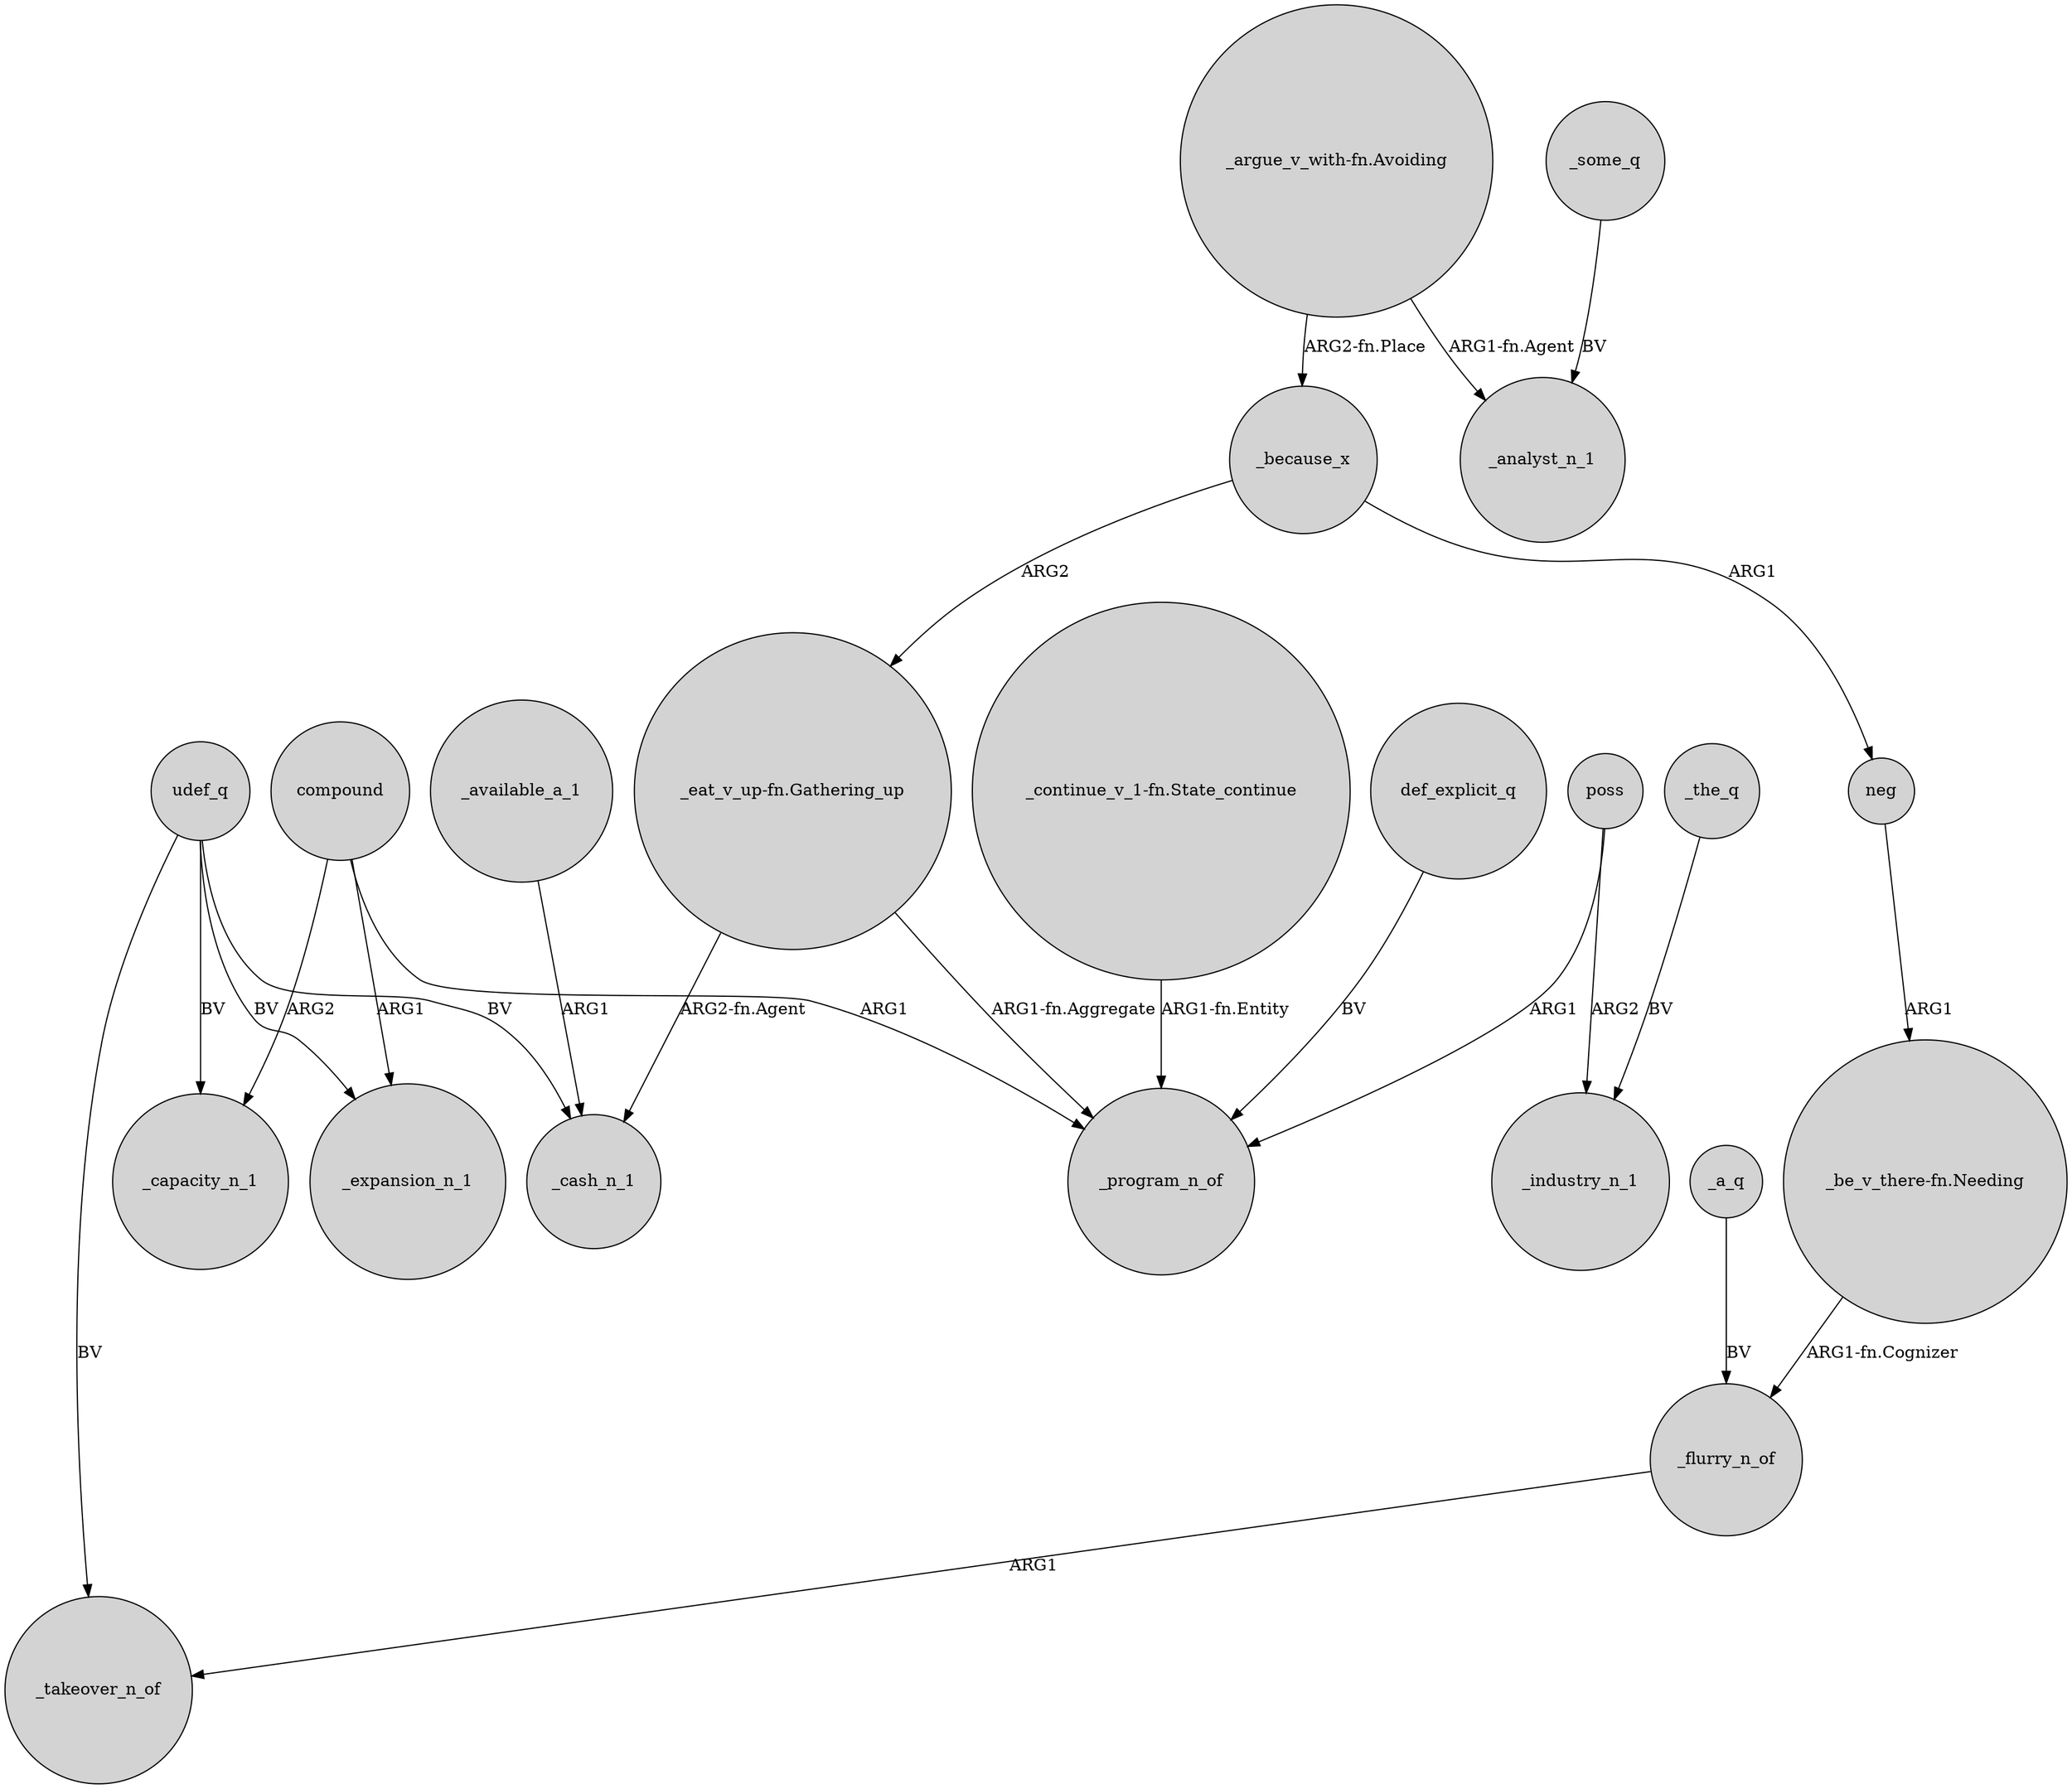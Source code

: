 digraph {
	node [shape=circle style=filled]
	udef_q -> _expansion_n_1 [label=BV]
	"_argue_v_with-fn.Avoiding" -> _analyst_n_1 [label="ARG1-fn.Agent"]
	"_eat_v_up-fn.Gathering_up" -> _cash_n_1 [label="ARG2-fn.Agent"]
	udef_q -> _cash_n_1 [label=BV]
	_some_q -> _analyst_n_1 [label=BV]
	"_continue_v_1-fn.State_continue" -> _program_n_of [label="ARG1-fn.Entity"]
	compound -> _capacity_n_1 [label=ARG2]
	_because_x -> neg [label=ARG1]
	"_eat_v_up-fn.Gathering_up" -> _program_n_of [label="ARG1-fn.Aggregate"]
	poss -> _industry_n_1 [label=ARG2]
	udef_q -> _takeover_n_of [label=BV]
	poss -> _program_n_of [label=ARG1]
	compound -> _program_n_of [label=ARG1]
	"_be_v_there-fn.Needing" -> _flurry_n_of [label="ARG1-fn.Cognizer"]
	neg -> "_be_v_there-fn.Needing" [label=ARG1]
	_flurry_n_of -> _takeover_n_of [label=ARG1]
	"_argue_v_with-fn.Avoiding" -> _because_x [label="ARG2-fn.Place"]
	_because_x -> "_eat_v_up-fn.Gathering_up" [label=ARG2]
	def_explicit_q -> _program_n_of [label=BV]
	_available_a_1 -> _cash_n_1 [label=ARG1]
	compound -> _expansion_n_1 [label=ARG1]
	udef_q -> _capacity_n_1 [label=BV]
	_a_q -> _flurry_n_of [label=BV]
	_the_q -> _industry_n_1 [label=BV]
}
